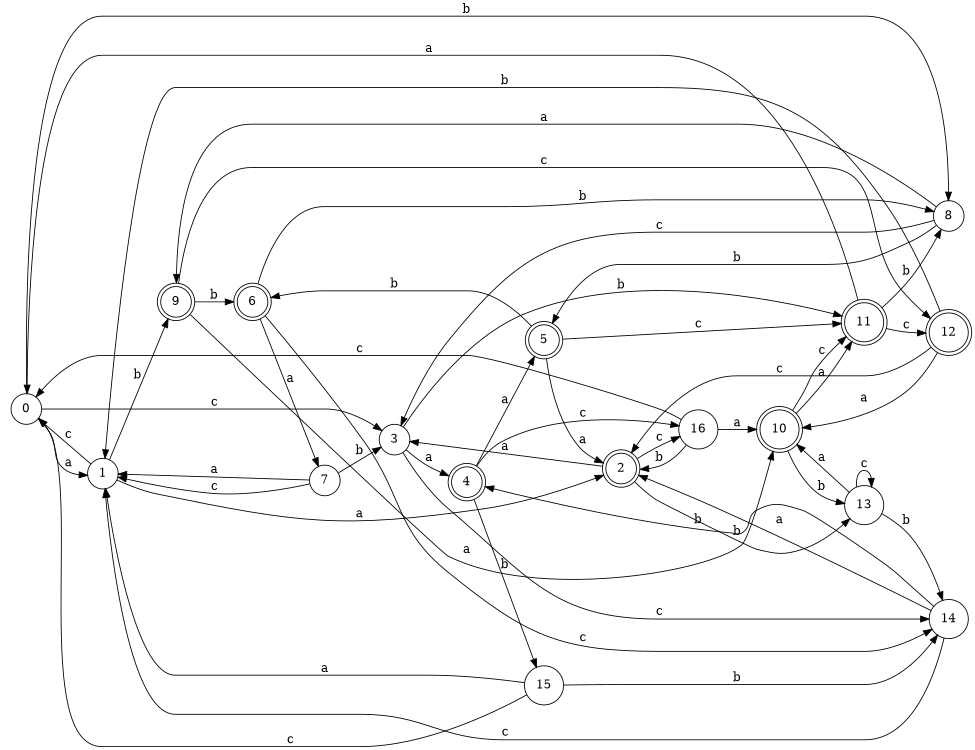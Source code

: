 digraph n14_3 {
__start0 [label="" shape="none"];

rankdir=LR;
size="8,5";

s0 [style="filled", color="black", fillcolor="white" shape="circle", label="0"];
s1 [style="filled", color="black", fillcolor="white" shape="circle", label="1"];
s2 [style="rounded,filled", color="black", fillcolor="white" shape="doublecircle", label="2"];
s3 [style="filled", color="black", fillcolor="white" shape="circle", label="3"];
s4 [style="rounded,filled", color="black", fillcolor="white" shape="doublecircle", label="4"];
s5 [style="rounded,filled", color="black", fillcolor="white" shape="doublecircle", label="5"];
s6 [style="rounded,filled", color="black", fillcolor="white" shape="doublecircle", label="6"];
s7 [style="filled", color="black", fillcolor="white" shape="circle", label="7"];
s8 [style="filled", color="black", fillcolor="white" shape="circle", label="8"];
s9 [style="rounded,filled", color="black", fillcolor="white" shape="doublecircle", label="9"];
s10 [style="rounded,filled", color="black", fillcolor="white" shape="doublecircle", label="10"];
s11 [style="rounded,filled", color="black", fillcolor="white" shape="doublecircle", label="11"];
s12 [style="rounded,filled", color="black", fillcolor="white" shape="doublecircle", label="12"];
s13 [style="filled", color="black", fillcolor="white" shape="circle", label="13"];
s14 [style="filled", color="black", fillcolor="white" shape="circle", label="14"];
s15 [style="filled", color="black", fillcolor="white" shape="circle", label="15"];
s16 [style="filled", color="black", fillcolor="white" shape="circle", label="16"];
s0 -> s1 [label="a"];
s0 -> s8 [label="b"];
s0 -> s3 [label="c"];
s1 -> s2 [label="a"];
s1 -> s9 [label="b"];
s1 -> s0 [label="c"];
s2 -> s3 [label="a"];
s2 -> s13 [label="b"];
s2 -> s16 [label="c"];
s3 -> s4 [label="a"];
s3 -> s11 [label="b"];
s3 -> s14 [label="c"];
s4 -> s5 [label="a"];
s4 -> s15 [label="b"];
s4 -> s16 [label="c"];
s5 -> s2 [label="a"];
s5 -> s6 [label="b"];
s5 -> s11 [label="c"];
s6 -> s7 [label="a"];
s6 -> s8 [label="b"];
s6 -> s14 [label="c"];
s7 -> s1 [label="a"];
s7 -> s3 [label="b"];
s7 -> s1 [label="c"];
s8 -> s9 [label="a"];
s8 -> s5 [label="b"];
s8 -> s3 [label="c"];
s9 -> s10 [label="a"];
s9 -> s6 [label="b"];
s9 -> s12 [label="c"];
s10 -> s11 [label="a"];
s10 -> s13 [label="b"];
s10 -> s11 [label="c"];
s11 -> s0 [label="a"];
s11 -> s8 [label="b"];
s11 -> s12 [label="c"];
s12 -> s10 [label="a"];
s12 -> s1 [label="b"];
s12 -> s2 [label="c"];
s13 -> s10 [label="a"];
s13 -> s14 [label="b"];
s13 -> s13 [label="c"];
s14 -> s2 [label="a"];
s14 -> s4 [label="b"];
s14 -> s1 [label="c"];
s15 -> s1 [label="a"];
s15 -> s14 [label="b"];
s15 -> s0 [label="c"];
s16 -> s10 [label="a"];
s16 -> s2 [label="b"];
s16 -> s0 [label="c"];

}